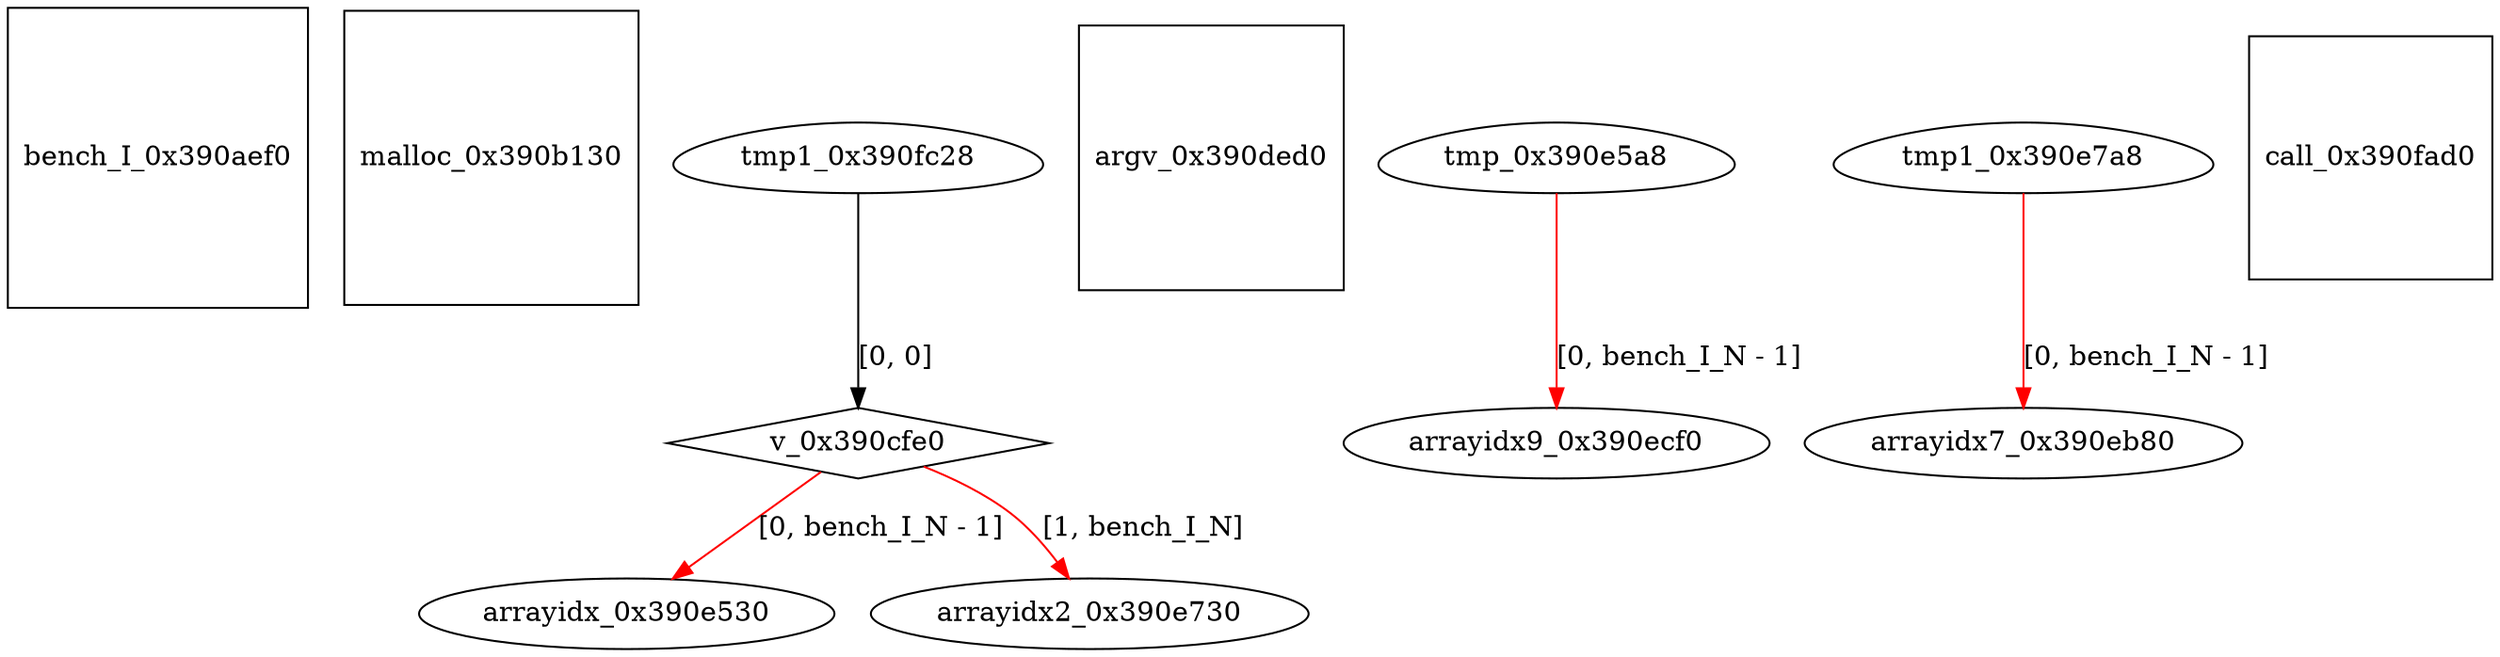 digraph grafico {
"bench_I_0x390aef0" [shape=square];
"malloc_0x390b130" [shape=square];
"v_0x390cfe0" [shape=diamond];
"tmp1_0x390fc28" -> "v_0x390cfe0" [label="[0, 0]"];
"argv_0x390ded0" [shape=square];
"arrayidx_0x390e530" [shape=ellipse];
"v_0x390cfe0" -> "arrayidx_0x390e530" [label="[0, bench_I_N - 1]",color=red];
"tmp_0x390e5a8" [shape=egg];
"arrayidx2_0x390e730" [shape=ellipse];
"v_0x390cfe0" -> "arrayidx2_0x390e730" [label="[1, bench_I_N]",color=red];
"tmp1_0x390e7a8" [shape=egg];
"arrayidx7_0x390eb80" [shape=ellipse];
"tmp1_0x390e7a8" -> "arrayidx7_0x390eb80" [label="[0, bench_I_N - 1]",color=red];
"arrayidx9_0x390ecf0" [shape=ellipse];
"tmp_0x390e5a8" -> "arrayidx9_0x390ecf0" [label="[0, bench_I_N - 1]",color=red];
"call_0x390fad0" [shape=square];
"tmp1_0x390fc28" [shape=egg];
}